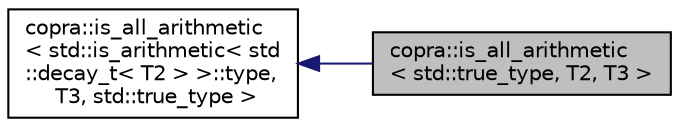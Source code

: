 digraph "copra::is_all_arithmetic&lt; std::true_type, T2, T3 &gt;"
{
 // LATEX_PDF_SIZE
  edge [fontname="Helvetica",fontsize="10",labelfontname="Helvetica",labelfontsize="10"];
  node [fontname="Helvetica",fontsize="10",shape=record];
  rankdir="LR";
  Node1 [label="copra::is_all_arithmetic\l\< std::true_type, T2, T3 \>",height=0.2,width=0.4,color="black", fillcolor="grey75", style="filled", fontcolor="black",tooltip=" "];
  Node2 -> Node1 [dir="back",color="midnightblue",fontsize="10",style="solid",fontname="Helvetica"];
  Node2 [label="copra::is_all_arithmetic\l\< std::is_arithmetic\< std\l::decay_t\< T2 \> \>::type,\l T3, std::true_type \>",height=0.2,width=0.4,color="black", fillcolor="white", style="filled",URL="$structcopra_1_1is__all__arithmetic.html",tooltip=" "];
}
